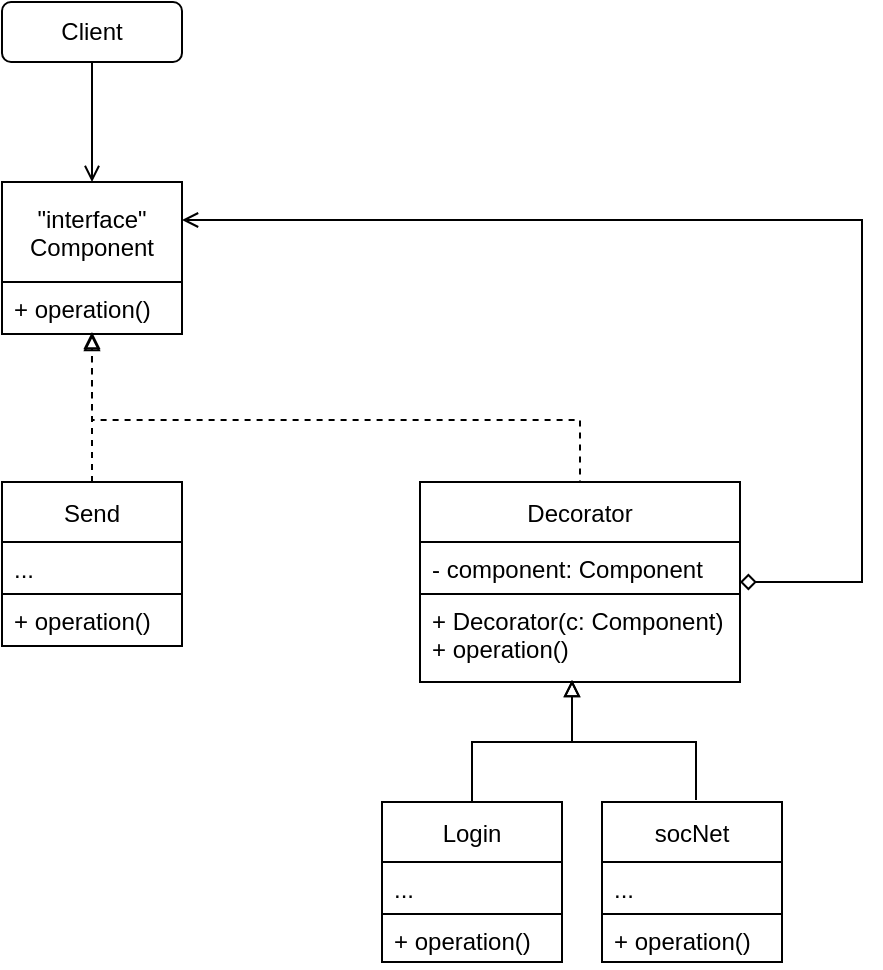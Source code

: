 <mxfile version="14.6.13" type="device"><diagram id="tX9Aupz40FjoMh3x8Um0" name="Страница 1"><mxGraphModel dx="868" dy="550" grid="1" gridSize="10" guides="1" tooltips="1" connect="1" arrows="1" fold="1" page="1" pageScale="1" pageWidth="827" pageHeight="1169" math="0" shadow="0"><root><mxCell id="0"/><mxCell id="1" parent="0"/><mxCell id="cq_Ycrr8lCmTGTBN24Rx-6" style="edgeStyle=orthogonalEdgeStyle;rounded=0;orthogonalLoop=1;jettySize=auto;html=1;entryX=0.5;entryY=0;entryDx=0;entryDy=0;endArrow=open;endFill=0;" parent="1" source="cq_Ycrr8lCmTGTBN24Rx-1" target="cq_Ycrr8lCmTGTBN24Rx-2" edge="1"><mxGeometry relative="1" as="geometry"/></mxCell><mxCell id="cq_Ycrr8lCmTGTBN24Rx-1" value="Client" style="rounded=1;whiteSpace=wrap;html=1;" parent="1" vertex="1"><mxGeometry x="200" y="120" width="90" height="30" as="geometry"/></mxCell><mxCell id="cq_Ycrr8lCmTGTBN24Rx-2" value="&quot;interface&quot;&#10;Component" style="swimlane;fontStyle=0;childLayout=stackLayout;horizontal=1;startSize=50;horizontalStack=0;resizeParent=1;resizeParentMax=0;resizeLast=0;collapsible=1;marginBottom=0;" parent="1" vertex="1"><mxGeometry x="200" y="210" width="90" height="76" as="geometry"/></mxCell><mxCell id="cq_Ycrr8lCmTGTBN24Rx-5" value="+ operation()" style="text;strokeColor=none;fillColor=none;align=left;verticalAlign=top;spacingLeft=4;spacingRight=4;overflow=hidden;rotatable=0;points=[[0,0.5],[1,0.5]];portConstraint=eastwest;" parent="cq_Ycrr8lCmTGTBN24Rx-2" vertex="1"><mxGeometry y="50" width="90" height="26" as="geometry"/></mxCell><mxCell id="cq_Ycrr8lCmTGTBN24Rx-15" style="edgeStyle=orthogonalEdgeStyle;rounded=0;orthogonalLoop=1;jettySize=auto;html=1;entryX=0.5;entryY=1;entryDx=0;entryDy=0;entryPerimeter=0;startArrow=none;startFill=0;endArrow=block;endFill=0;dashed=1;" parent="1" source="cq_Ycrr8lCmTGTBN24Rx-7" target="cq_Ycrr8lCmTGTBN24Rx-5" edge="1"><mxGeometry relative="1" as="geometry"/></mxCell><mxCell id="cq_Ycrr8lCmTGTBN24Rx-7" value="Send" style="swimlane;fontStyle=0;childLayout=stackLayout;horizontal=1;startSize=30;horizontalStack=0;resizeParent=1;resizeParentMax=0;resizeLast=0;collapsible=1;marginBottom=0;" parent="1" vertex="1"><mxGeometry x="200" y="360" width="90" height="82" as="geometry"/></mxCell><mxCell id="cq_Ycrr8lCmTGTBN24Rx-9" value="..." style="text;strokeColor=#000000;fillColor=none;align=left;verticalAlign=top;spacingLeft=4;spacingRight=4;overflow=hidden;rotatable=0;points=[[0,0.5],[1,0.5]];portConstraint=eastwest;" parent="cq_Ycrr8lCmTGTBN24Rx-7" vertex="1"><mxGeometry y="30" width="90" height="26" as="geometry"/></mxCell><mxCell id="cq_Ycrr8lCmTGTBN24Rx-10" value="+ operation()" style="text;strokeColor=none;fillColor=none;align=left;verticalAlign=top;spacingLeft=4;spacingRight=4;overflow=hidden;rotatable=0;points=[[0,0.5],[1,0.5]];portConstraint=eastwest;" parent="cq_Ycrr8lCmTGTBN24Rx-7" vertex="1"><mxGeometry y="56" width="90" height="26" as="geometry"/></mxCell><mxCell id="cq_Ycrr8lCmTGTBN24Rx-14" style="edgeStyle=orthogonalEdgeStyle;rounded=0;orthogonalLoop=1;jettySize=auto;html=1;entryX=1;entryY=0.25;entryDx=0;entryDy=0;endArrow=open;endFill=0;startArrow=diamond;startFill=0;" parent="1" source="cq_Ycrr8lCmTGTBN24Rx-11" target="cq_Ycrr8lCmTGTBN24Rx-2" edge="1"><mxGeometry relative="1" as="geometry"><Array as="points"><mxPoint x="630" y="410"/><mxPoint x="630" y="229"/></Array></mxGeometry></mxCell><mxCell id="cq_Ycrr8lCmTGTBN24Rx-16" style="edgeStyle=orthogonalEdgeStyle;rounded=0;orthogonalLoop=1;jettySize=auto;html=1;entryX=0.511;entryY=1.077;entryDx=0;entryDy=0;entryPerimeter=0;dashed=1;startArrow=none;startFill=0;endArrow=block;endFill=0;exitX=0.49;exitY=0.007;exitDx=0;exitDy=0;exitPerimeter=0;" parent="1" source="cq_Ycrr8lCmTGTBN24Rx-11" edge="1"><mxGeometry relative="1" as="geometry"><mxPoint x="489" y="357" as="sourcePoint"/><mxPoint x="244.99" y="285.002" as="targetPoint"/><Array as="points"><mxPoint x="489" y="361"/><mxPoint x="489" y="329"/><mxPoint x="245" y="329"/></Array></mxGeometry></mxCell><mxCell id="cq_Ycrr8lCmTGTBN24Rx-11" value="Decorator" style="swimlane;fontStyle=0;childLayout=stackLayout;horizontal=1;startSize=30;horizontalStack=0;resizeParent=1;resizeParentMax=0;resizeLast=0;collapsible=1;marginBottom=0;" parent="1" vertex="1"><mxGeometry x="409" y="360" width="160" height="100" as="geometry"/></mxCell><mxCell id="cq_Ycrr8lCmTGTBN24Rx-12" value="- component: Component" style="text;strokeColor=#000000;fillColor=none;align=left;verticalAlign=top;spacingLeft=4;spacingRight=4;overflow=hidden;rotatable=0;points=[[0,0.5],[1,0.5]];portConstraint=eastwest;" parent="cq_Ycrr8lCmTGTBN24Rx-11" vertex="1"><mxGeometry y="30" width="160" height="26" as="geometry"/></mxCell><mxCell id="cq_Ycrr8lCmTGTBN24Rx-13" value="+ Decorator(c: Component)&#10;+ operation()" style="text;strokeColor=none;fillColor=none;align=left;verticalAlign=top;spacingLeft=4;spacingRight=4;overflow=hidden;rotatable=0;points=[[0,0.5],[1,0.5]];portConstraint=eastwest;" parent="cq_Ycrr8lCmTGTBN24Rx-11" vertex="1"><mxGeometry y="56" width="160" height="44" as="geometry"/></mxCell><mxCell id="cq_Ycrr8lCmTGTBN24Rx-23" style="edgeStyle=orthogonalEdgeStyle;rounded=0;orthogonalLoop=1;jettySize=auto;html=1;entryX=0.475;entryY=0.977;entryDx=0;entryDy=0;entryPerimeter=0;startArrow=none;startFill=0;endArrow=block;endFill=0;" parent="1" source="cq_Ycrr8lCmTGTBN24Rx-17" target="cq_Ycrr8lCmTGTBN24Rx-13" edge="1"><mxGeometry relative="1" as="geometry"/></mxCell><mxCell id="cq_Ycrr8lCmTGTBN24Rx-17" value="Login" style="swimlane;fontStyle=0;childLayout=stackLayout;horizontal=1;startSize=30;horizontalStack=0;resizeParent=1;resizeParentMax=0;resizeLast=0;collapsible=1;marginBottom=0;" parent="1" vertex="1"><mxGeometry x="390" y="520" width="90" height="80" as="geometry"/></mxCell><mxCell id="cq_Ycrr8lCmTGTBN24Rx-18" value="..." style="text;strokeColor=#000000;fillColor=none;align=left;verticalAlign=top;spacingLeft=4;spacingRight=4;overflow=hidden;rotatable=0;points=[[0,0.5],[1,0.5]];portConstraint=eastwest;" parent="cq_Ycrr8lCmTGTBN24Rx-17" vertex="1"><mxGeometry y="30" width="90" height="26" as="geometry"/></mxCell><mxCell id="cq_Ycrr8lCmTGTBN24Rx-19" value="+ operation()" style="text;strokeColor=none;fillColor=none;align=left;verticalAlign=top;spacingLeft=4;spacingRight=4;overflow=hidden;rotatable=0;points=[[0,0.5],[1,0.5]];portConstraint=eastwest;" parent="cq_Ycrr8lCmTGTBN24Rx-17" vertex="1"><mxGeometry y="56" width="90" height="24" as="geometry"/></mxCell><mxCell id="cq_Ycrr8lCmTGTBN24Rx-24" style="edgeStyle=orthogonalEdgeStyle;rounded=0;orthogonalLoop=1;jettySize=auto;html=1;entryX=0.465;entryY=1;entryDx=0;entryDy=0;entryPerimeter=0;startArrow=none;startFill=0;endArrow=block;endFill=0;" parent="1" edge="1"><mxGeometry relative="1" as="geometry"><mxPoint x="547" y="519" as="sourcePoint"/><mxPoint x="485" y="459" as="targetPoint"/><Array as="points"><mxPoint x="547" y="490"/><mxPoint x="485" y="490"/></Array></mxGeometry></mxCell><mxCell id="cq_Ycrr8lCmTGTBN24Rx-20" value="socNet" style="swimlane;fontStyle=0;childLayout=stackLayout;horizontal=1;startSize=30;horizontalStack=0;resizeParent=1;resizeParentMax=0;resizeLast=0;collapsible=1;marginBottom=0;" parent="1" vertex="1"><mxGeometry x="500" y="520" width="90" height="80" as="geometry"/></mxCell><mxCell id="cq_Ycrr8lCmTGTBN24Rx-21" value="..." style="text;strokeColor=#000000;fillColor=none;align=left;verticalAlign=top;spacingLeft=4;spacingRight=4;overflow=hidden;rotatable=0;points=[[0,0.5],[1,0.5]];portConstraint=eastwest;" parent="cq_Ycrr8lCmTGTBN24Rx-20" vertex="1"><mxGeometry y="30" width="90" height="26" as="geometry"/></mxCell><mxCell id="cq_Ycrr8lCmTGTBN24Rx-22" value="+ operation()" style="text;strokeColor=none;fillColor=none;align=left;verticalAlign=top;spacingLeft=4;spacingRight=4;overflow=hidden;rotatable=0;points=[[0,0.5],[1,0.5]];portConstraint=eastwest;" parent="cq_Ycrr8lCmTGTBN24Rx-20" vertex="1"><mxGeometry y="56" width="90" height="24" as="geometry"/></mxCell></root></mxGraphModel></diagram></mxfile>